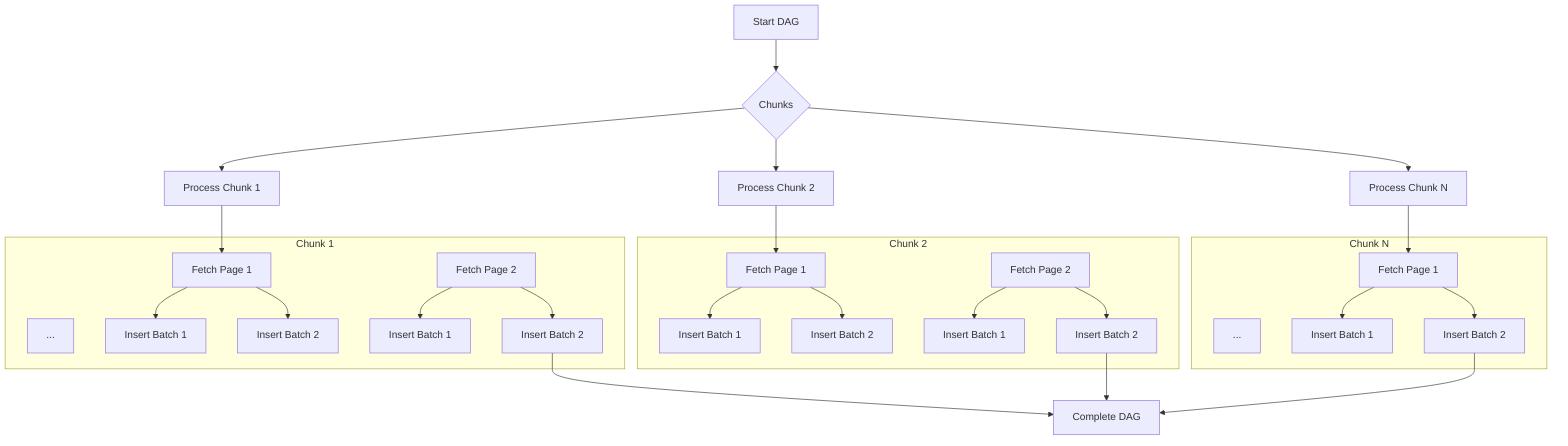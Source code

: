flowchart TD

    A[Start DAG] --> B{Chunks}
    
    subgraph "Chunk 1"
        B1_1[Fetch Page 1]
        B1_2[Fetch Page 2]
        B1_3[...]
        
        B1_1 --> C1_1[Insert Batch 1]
        B1_1 --> C1_2[Insert Batch 2]
        
        B1_2 --> C1_3[Insert Batch 1]
        B1_2 --> C1_4[Insert Batch 2]
    end

    subgraph "Chunk 2"
        B2_1[Fetch Page 1]
        B2_2[Fetch Page 2]
        
        B2_1 --> C2_1[Insert Batch 1]
        B2_1 --> C2_2[Insert Batch 2]

        B2_2 --> C2_3[Insert Batch 1]
        B2_2 --> C2_4[Insert Batch 2]
    end

    subgraph "Chunk N"
        Bn_1[Fetch Page 1]
        Bn_2[...]

        Bn_1 --> Cn_1[Insert Batch 1]
        Bn_1 --> Cn_2[Insert Batch 2]
    end

    B --> Chunk_1["Process Chunk 1"]
    B --> Chunk_2["Process Chunk 2"]
    B --> Chunk_N["Process Chunk N"]

    Chunk_1 --> B1_1
    Chunk_2 --> B2_1
    Chunk_N --> Bn_1

    C1_4 --> D[Complete DAG]
    C2_4 --> D
    Cn_2 --> D